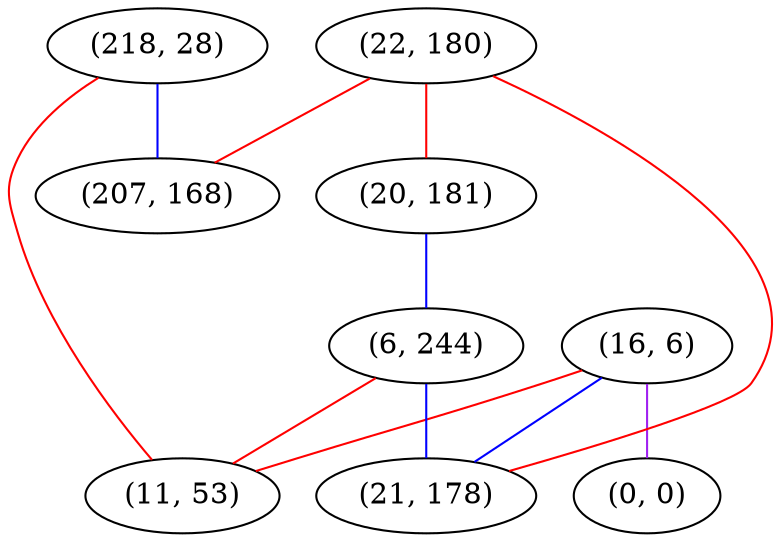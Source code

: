 graph "" {
"(16, 6)";
"(0, 0)";
"(22, 180)";
"(20, 181)";
"(218, 28)";
"(6, 244)";
"(207, 168)";
"(11, 53)";
"(21, 178)";
"(16, 6)" -- "(0, 0)"  [color=purple, key=0, weight=4];
"(16, 6)" -- "(21, 178)"  [color=blue, key=0, weight=3];
"(16, 6)" -- "(11, 53)"  [color=red, key=0, weight=1];
"(22, 180)" -- "(20, 181)"  [color=red, key=0, weight=1];
"(22, 180)" -- "(21, 178)"  [color=red, key=0, weight=1];
"(22, 180)" -- "(207, 168)"  [color=red, key=0, weight=1];
"(20, 181)" -- "(6, 244)"  [color=blue, key=0, weight=3];
"(218, 28)" -- "(207, 168)"  [color=blue, key=0, weight=3];
"(218, 28)" -- "(11, 53)"  [color=red, key=0, weight=1];
"(6, 244)" -- "(21, 178)"  [color=blue, key=0, weight=3];
"(6, 244)" -- "(11, 53)"  [color=red, key=0, weight=1];
}
